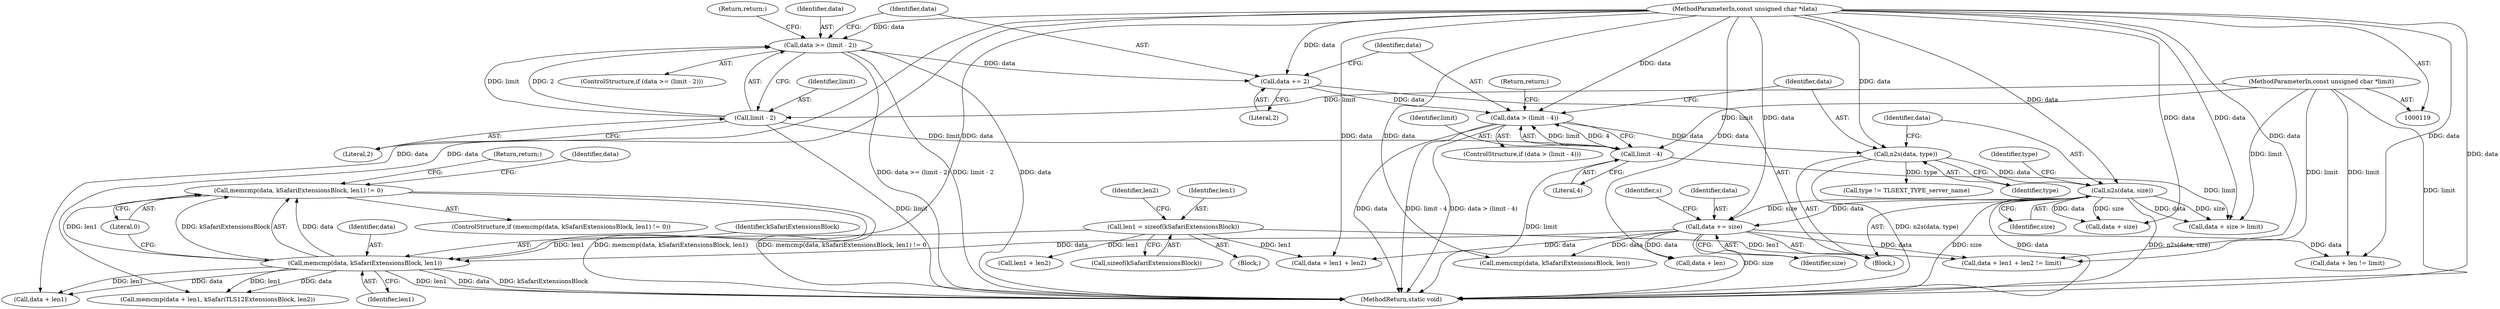 digraph "1_openssl_a004e72b95835136d3f1ea90517f706c24c03da7_1@API" {
"1000192" [label="(Call,memcmp(data, kSafariExtensionsBlock, len1) != 0)"];
"1000193" [label="(Call,memcmp(data, kSafariExtensionsBlock, len1))"];
"1000121" [label="(MethodParameterIn,const unsigned char *data)"];
"1000163" [label="(Call,data += size)"];
"1000148" [label="(Call,n2s(data, size))"];
"1000145" [label="(Call,n2s(data, type))"];
"1000139" [label="(Call,data > (limit - 4))"];
"1000135" [label="(Call,data += 2)"];
"1000129" [label="(Call,data >= (limit - 2))"];
"1000131" [label="(Call,limit - 2)"];
"1000122" [label="(MethodParameterIn,const unsigned char *limit)"];
"1000141" [label="(Call,limit - 4)"];
"1000173" [label="(Call,len1 = sizeof(kSafariExtensionsBlock))"];
"1000157" [label="(Call,data + size > limit)"];
"1000175" [label="(Call,sizeof(kSafariExtensionsBlock))"];
"1000195" [label="(Identifier,kSafariExtensionsBlock)"];
"1000141" [label="(Call,limit - 4)"];
"1000142" [label="(Identifier,limit)"];
"1000138" [label="(ControlStructure,if (data > (limit - 4)))"];
"1000140" [label="(Identifier,data)"];
"1000183" [label="(Call,data + len1 + len2 != limit)"];
"1000153" [label="(Identifier,type)"];
"1000123" [label="(Block,)"];
"1000163" [label="(Call,data += size)"];
"1000173" [label="(Call,len1 = sizeof(kSafariExtensionsBlock))"];
"1000186" [label="(Call,len1 + len2)"];
"1000136" [label="(Identifier,data)"];
"1000203" [label="(Identifier,data)"];
"1000129" [label="(Call,data >= (limit - 2))"];
"1000135" [label="(Call,data += 2)"];
"1000150" [label="(Identifier,size)"];
"1000192" [label="(Call,memcmp(data, kSafariExtensionsBlock, len1) != 0)"];
"1000164" [label="(Identifier,data)"];
"1000147" [label="(Identifier,type)"];
"1000169" [label="(Identifier,s)"];
"1000174" [label="(Identifier,len1)"];
"1000165" [label="(Identifier,size)"];
"1000131" [label="(Call,limit - 2)"];
"1000198" [label="(Return,return;)"];
"1000133" [label="(Literal,2)"];
"1000202" [label="(Call,data + len1)"];
"1000134" [label="(Return,return;)"];
"1000197" [label="(Literal,0)"];
"1000145" [label="(Call,n2s(data, type))"];
"1000149" [label="(Identifier,data)"];
"1000184" [label="(Call,data + len1 + len2)"];
"1000122" [label="(MethodParameterIn,const unsigned char *limit)"];
"1000193" [label="(Call,memcmp(data, kSafariExtensionsBlock, len1))"];
"1000128" [label="(ControlStructure,if (data >= (limit - 2)))"];
"1000152" [label="(Call,type != TLSEXT_TYPE_server_name)"];
"1000238" [label="(MethodReturn,static void)"];
"1000196" [label="(Identifier,len1)"];
"1000225" [label="(Call,memcmp(data, kSafariExtensionsBlock, len))"];
"1000201" [label="(Call,memcmp(data + len1, kSafariTLS12ExtensionsBlock, len2))"];
"1000132" [label="(Identifier,limit)"];
"1000158" [label="(Call,data + size)"];
"1000139" [label="(Call,data > (limit - 4))"];
"1000137" [label="(Literal,2)"];
"1000217" [label="(Call,data + len != limit)"];
"1000191" [label="(ControlStructure,if (memcmp(data, kSafariExtensionsBlock, len1) != 0))"];
"1000148" [label="(Call,n2s(data, size))"];
"1000146" [label="(Identifier,data)"];
"1000171" [label="(Block,)"];
"1000130" [label="(Identifier,data)"];
"1000143" [label="(Literal,4)"];
"1000121" [label="(MethodParameterIn,const unsigned char *data)"];
"1000218" [label="(Call,data + len)"];
"1000194" [label="(Identifier,data)"];
"1000179" [label="(Identifier,len2)"];
"1000144" [label="(Return,return;)"];
"1000192" -> "1000191"  [label="AST: "];
"1000192" -> "1000197"  [label="CFG: "];
"1000193" -> "1000192"  [label="AST: "];
"1000197" -> "1000192"  [label="AST: "];
"1000198" -> "1000192"  [label="CFG: "];
"1000203" -> "1000192"  [label="CFG: "];
"1000192" -> "1000238"  [label="DDG: memcmp(data, kSafariExtensionsBlock, len1)"];
"1000192" -> "1000238"  [label="DDG: memcmp(data, kSafariExtensionsBlock, len1) != 0"];
"1000193" -> "1000192"  [label="DDG: data"];
"1000193" -> "1000192"  [label="DDG: kSafariExtensionsBlock"];
"1000193" -> "1000192"  [label="DDG: len1"];
"1000193" -> "1000196"  [label="CFG: "];
"1000194" -> "1000193"  [label="AST: "];
"1000195" -> "1000193"  [label="AST: "];
"1000196" -> "1000193"  [label="AST: "];
"1000197" -> "1000193"  [label="CFG: "];
"1000193" -> "1000238"  [label="DDG: data"];
"1000193" -> "1000238"  [label="DDG: kSafariExtensionsBlock"];
"1000193" -> "1000238"  [label="DDG: len1"];
"1000121" -> "1000193"  [label="DDG: data"];
"1000163" -> "1000193"  [label="DDG: data"];
"1000173" -> "1000193"  [label="DDG: len1"];
"1000193" -> "1000201"  [label="DDG: data"];
"1000193" -> "1000201"  [label="DDG: len1"];
"1000193" -> "1000202"  [label="DDG: data"];
"1000193" -> "1000202"  [label="DDG: len1"];
"1000121" -> "1000119"  [label="AST: "];
"1000121" -> "1000238"  [label="DDG: data"];
"1000121" -> "1000129"  [label="DDG: data"];
"1000121" -> "1000135"  [label="DDG: data"];
"1000121" -> "1000139"  [label="DDG: data"];
"1000121" -> "1000145"  [label="DDG: data"];
"1000121" -> "1000148"  [label="DDG: data"];
"1000121" -> "1000157"  [label="DDG: data"];
"1000121" -> "1000158"  [label="DDG: data"];
"1000121" -> "1000163"  [label="DDG: data"];
"1000121" -> "1000183"  [label="DDG: data"];
"1000121" -> "1000184"  [label="DDG: data"];
"1000121" -> "1000201"  [label="DDG: data"];
"1000121" -> "1000202"  [label="DDG: data"];
"1000121" -> "1000217"  [label="DDG: data"];
"1000121" -> "1000218"  [label="DDG: data"];
"1000121" -> "1000225"  [label="DDG: data"];
"1000163" -> "1000123"  [label="AST: "];
"1000163" -> "1000165"  [label="CFG: "];
"1000164" -> "1000163"  [label="AST: "];
"1000165" -> "1000163"  [label="AST: "];
"1000169" -> "1000163"  [label="CFG: "];
"1000163" -> "1000238"  [label="DDG: size"];
"1000148" -> "1000163"  [label="DDG: size"];
"1000148" -> "1000163"  [label="DDG: data"];
"1000163" -> "1000183"  [label="DDG: data"];
"1000163" -> "1000184"  [label="DDG: data"];
"1000163" -> "1000217"  [label="DDG: data"];
"1000163" -> "1000218"  [label="DDG: data"];
"1000163" -> "1000225"  [label="DDG: data"];
"1000148" -> "1000123"  [label="AST: "];
"1000148" -> "1000150"  [label="CFG: "];
"1000149" -> "1000148"  [label="AST: "];
"1000150" -> "1000148"  [label="AST: "];
"1000153" -> "1000148"  [label="CFG: "];
"1000148" -> "1000238"  [label="DDG: data"];
"1000148" -> "1000238"  [label="DDG: n2s(data, size)"];
"1000148" -> "1000238"  [label="DDG: size"];
"1000145" -> "1000148"  [label="DDG: data"];
"1000148" -> "1000157"  [label="DDG: data"];
"1000148" -> "1000157"  [label="DDG: size"];
"1000148" -> "1000158"  [label="DDG: data"];
"1000148" -> "1000158"  [label="DDG: size"];
"1000145" -> "1000123"  [label="AST: "];
"1000145" -> "1000147"  [label="CFG: "];
"1000146" -> "1000145"  [label="AST: "];
"1000147" -> "1000145"  [label="AST: "];
"1000149" -> "1000145"  [label="CFG: "];
"1000145" -> "1000238"  [label="DDG: n2s(data, type)"];
"1000139" -> "1000145"  [label="DDG: data"];
"1000145" -> "1000152"  [label="DDG: type"];
"1000139" -> "1000138"  [label="AST: "];
"1000139" -> "1000141"  [label="CFG: "];
"1000140" -> "1000139"  [label="AST: "];
"1000141" -> "1000139"  [label="AST: "];
"1000144" -> "1000139"  [label="CFG: "];
"1000146" -> "1000139"  [label="CFG: "];
"1000139" -> "1000238"  [label="DDG: limit - 4"];
"1000139" -> "1000238"  [label="DDG: data > (limit - 4)"];
"1000139" -> "1000238"  [label="DDG: data"];
"1000135" -> "1000139"  [label="DDG: data"];
"1000141" -> "1000139"  [label="DDG: limit"];
"1000141" -> "1000139"  [label="DDG: 4"];
"1000135" -> "1000123"  [label="AST: "];
"1000135" -> "1000137"  [label="CFG: "];
"1000136" -> "1000135"  [label="AST: "];
"1000137" -> "1000135"  [label="AST: "];
"1000140" -> "1000135"  [label="CFG: "];
"1000129" -> "1000135"  [label="DDG: data"];
"1000129" -> "1000128"  [label="AST: "];
"1000129" -> "1000131"  [label="CFG: "];
"1000130" -> "1000129"  [label="AST: "];
"1000131" -> "1000129"  [label="AST: "];
"1000134" -> "1000129"  [label="CFG: "];
"1000136" -> "1000129"  [label="CFG: "];
"1000129" -> "1000238"  [label="DDG: data"];
"1000129" -> "1000238"  [label="DDG: data >= (limit - 2)"];
"1000129" -> "1000238"  [label="DDG: limit - 2"];
"1000131" -> "1000129"  [label="DDG: limit"];
"1000131" -> "1000129"  [label="DDG: 2"];
"1000131" -> "1000133"  [label="CFG: "];
"1000132" -> "1000131"  [label="AST: "];
"1000133" -> "1000131"  [label="AST: "];
"1000131" -> "1000238"  [label="DDG: limit"];
"1000122" -> "1000131"  [label="DDG: limit"];
"1000131" -> "1000141"  [label="DDG: limit"];
"1000122" -> "1000119"  [label="AST: "];
"1000122" -> "1000238"  [label="DDG: limit"];
"1000122" -> "1000141"  [label="DDG: limit"];
"1000122" -> "1000157"  [label="DDG: limit"];
"1000122" -> "1000183"  [label="DDG: limit"];
"1000122" -> "1000217"  [label="DDG: limit"];
"1000141" -> "1000143"  [label="CFG: "];
"1000142" -> "1000141"  [label="AST: "];
"1000143" -> "1000141"  [label="AST: "];
"1000141" -> "1000238"  [label="DDG: limit"];
"1000141" -> "1000157"  [label="DDG: limit"];
"1000173" -> "1000171"  [label="AST: "];
"1000173" -> "1000175"  [label="CFG: "];
"1000174" -> "1000173"  [label="AST: "];
"1000175" -> "1000173"  [label="AST: "];
"1000179" -> "1000173"  [label="CFG: "];
"1000173" -> "1000183"  [label="DDG: len1"];
"1000173" -> "1000184"  [label="DDG: len1"];
"1000173" -> "1000186"  [label="DDG: len1"];
}
